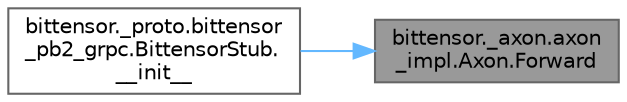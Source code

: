 digraph "bittensor._axon.axon_impl.Axon.Forward"
{
 // LATEX_PDF_SIZE
  bgcolor="transparent";
  edge [fontname=Helvetica,fontsize=10,labelfontname=Helvetica,labelfontsize=10];
  node [fontname=Helvetica,fontsize=10,shape=box,height=0.2,width=0.4];
  rankdir="RL";
  Node1 [label="bittensor._axon.axon\l_impl.Axon.Forward",height=0.2,width=0.4,color="gray40", fillcolor="grey60", style="filled", fontcolor="black",tooltip=" "];
  Node1 -> Node2 [dir="back",color="steelblue1",style="solid"];
  Node2 [label="bittensor._proto.bittensor\l_pb2_grpc.BittensorStub.\l__init__",height=0.2,width=0.4,color="grey40", fillcolor="white", style="filled",URL="$classbittensor_1_1__proto_1_1bittensor__pb2__grpc_1_1_bittensor_stub.html#a13767ccda8ea6061415bf9e589f135af",tooltip=" "];
}

